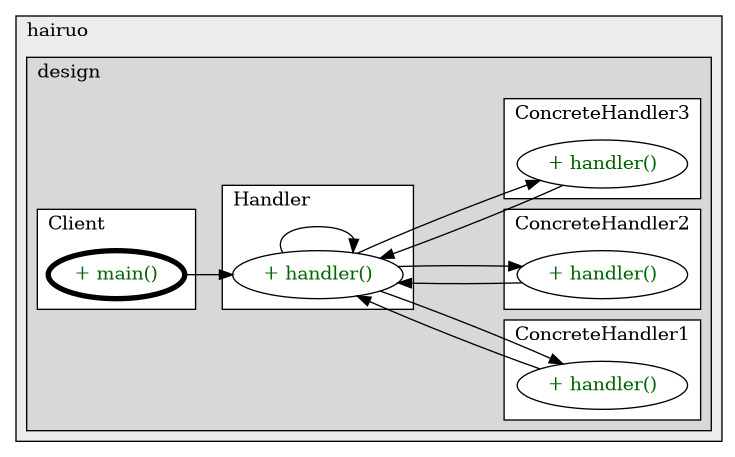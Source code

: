 @startuml

/' diagram meta data start
config=CallConfiguration;
{
  "rootMethod": "com.hairuo.design.patterns.type.behavior.responsibilitychain.Client#main(String[])",
  "projectClassification": {
    "searchMode": "OpenProject", // OpenProject, AllProjects
    "includedProjects": "",
    "pathEndKeywords": "*.impl",
    "isClientPath": "",
    "isClientName": "",
    "isTestPath": "",
    "isTestName": "",
    "isMappingPath": "",
    "isMappingName": "",
    "isDataAccessPath": "",
    "isDataAccessName": "",
    "isDataStructurePath": "",
    "isDataStructureName": "",
    "isInterfaceStructuresPath": "",
    "isInterfaceStructuresName": "",
    "isEntryPointPath": "",
    "isEntryPointName": "",
    "treatFinalFieldsAsMandatory": false
  },
  "graphRestriction": {
    "classPackageExcludeFilter": "",
    "classPackageIncludeFilter": "",
    "classNameExcludeFilter": "",
    "classNameIncludeFilter": "",
    "methodNameExcludeFilter": "",
    "methodNameIncludeFilter": "",
    "removeByInheritance": "", // inheritance/annotation based filtering is done in a second step
    "removeByAnnotation": "",
    "removeByClassPackage": "", // cleanup the graph after inheritance/annotation based filtering is done
    "removeByClassName": "",
    "cutMappings": false,
    "cutEnum": true,
    "cutTests": true,
    "cutClient": true,
    "cutDataAccess": true,
    "cutInterfaceStructures": true,
    "cutDataStructures": true,
    "cutGetterAndSetter": true,
    "cutConstructors": true
  },
  "graphTraversal": {
    "forwardDepth": 3,
    "backwardDepth": 3,
    "classPackageExcludeFilter": "",
    "classPackageIncludeFilter": "",
    "classNameExcludeFilter": "",
    "classNameIncludeFilter": "",
    "methodNameExcludeFilter": "",
    "methodNameIncludeFilter": "",
    "hideMappings": false,
    "hideDataStructures": false,
    "hidePrivateMethods": true,
    "hideInterfaceCalls": true, // indirection: implementation -> interface (is hidden) -> implementation
    "onlyShowApplicationEntryPoints": false, // root node is included
    "useMethodCallsForStructureDiagram": "ForwardOnly" // ForwardOnly, BothDirections, No
  },
  "details": {
    "aggregation": "GroupByClass", // ByClass, GroupByClass, None
    "showMethodParametersTypes": false,
    "showMethodParametersNames": false,
    "showMethodReturnType": false,
    "showPackageLevels": 2,
    "showCallOrder": false,
    "edgeMode": "MethodsOnly", // TypesOnly, MethodsOnly, TypesAndMethods, MethodsAndDirectTypeUsage
    "showDetailedClassStructure": false
  },
  "rootClass": "com.hairuo.design.patterns.type.behavior.responsibilitychain.Client",
  "extensionCallbackMethod": "" // qualified.class.name#methodName - signature: public static String method(String)
}
diagram meta data end '/



digraph g {
    rankdir="LR"
    splines=polyline
    

'nodes 
subgraph cluster_1224712708 { 
   	label=hairuo
	labeljust=l
	fillcolor="#ececec"
	style=filled
   
   subgraph cluster_1447193104 { 
   	label=design
	labeljust=l
	fillcolor="#d8d8d8"
	style=filled
   
   subgraph cluster_1051213074 { 
   	label=Client
	labeljust=l
	fillcolor=white
	style=filled
   
   Client1157752907XXXmain1859653459[
	label="+ main()"
	style=filled
	fillcolor=white
	tooltip="Client

null"
	penwidth=4
	fontcolor=darkgreen
];
} 

subgraph cluster_1604349063 { 
   	label=Handler
	labeljust=l
	fillcolor=white
	style=filled
   
   Handler1157752907XXXhandler104431[
	label="+ handler()"
	style=filled
	fillcolor=white
	tooltip="Handler

null"
	fontcolor=darkgreen
];
} 

subgraph cluster_808301359 { 
   	label=ConcreteHandler1
	labeljust=l
	fillcolor=white
	style=filled
   
   ConcreteHandler11157752907XXXhandler104431[
	label="+ handler()"
	style=filled
	fillcolor=white
	tooltip="ConcreteHandler1

null"
	fontcolor=darkgreen
];
} 

subgraph cluster_808301360 { 
   	label=ConcreteHandler2
	labeljust=l
	fillcolor=white
	style=filled
   
   ConcreteHandler21157752907XXXhandler104431[
	label="+ handler()"
	style=filled
	fillcolor=white
	tooltip="ConcreteHandler2

null"
	fontcolor=darkgreen
];
} 

subgraph cluster_808301361 { 
   	label=ConcreteHandler3
	labeljust=l
	fillcolor=white
	style=filled
   
   ConcreteHandler31157752907XXXhandler104431[
	label="+ handler()"
	style=filled
	fillcolor=white
	tooltip="ConcreteHandler3

null"
	fontcolor=darkgreen
];
} 
} 
} 

'edges    
Client1157752907XXXmain1859653459 -> Handler1157752907XXXhandler104431;
ConcreteHandler11157752907XXXhandler104431 -> Handler1157752907XXXhandler104431;
ConcreteHandler21157752907XXXhandler104431 -> Handler1157752907XXXhandler104431;
ConcreteHandler31157752907XXXhandler104431 -> Handler1157752907XXXhandler104431;
Handler1157752907XXXhandler104431 -> ConcreteHandler11157752907XXXhandler104431;
Handler1157752907XXXhandler104431 -> ConcreteHandler21157752907XXXhandler104431;
Handler1157752907XXXhandler104431 -> ConcreteHandler31157752907XXXhandler104431;
Handler1157752907XXXhandler104431 -> Handler1157752907XXXhandler104431;
    
}
@enduml